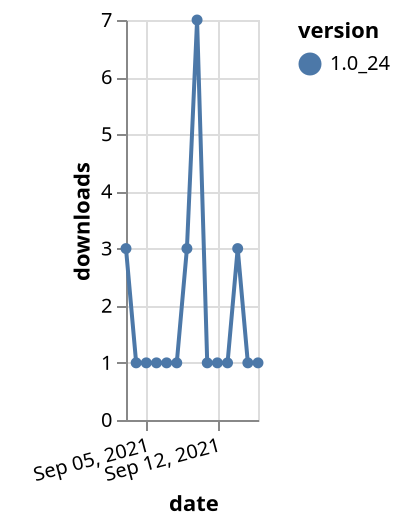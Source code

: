 {"$schema": "https://vega.github.io/schema/vega-lite/v5.json", "description": "A simple bar chart with embedded data.", "data": {"values": [{"date": "2021-09-03", "total": 553, "delta": 3, "version": "1.0_24"}, {"date": "2021-09-04", "total": 554, "delta": 1, "version": "1.0_24"}, {"date": "2021-09-05", "total": 555, "delta": 1, "version": "1.0_24"}, {"date": "2021-09-06", "total": 556, "delta": 1, "version": "1.0_24"}, {"date": "2021-09-07", "total": 557, "delta": 1, "version": "1.0_24"}, {"date": "2021-09-08", "total": 558, "delta": 1, "version": "1.0_24"}, {"date": "2021-09-09", "total": 561, "delta": 3, "version": "1.0_24"}, {"date": "2021-09-10", "total": 568, "delta": 7, "version": "1.0_24"}, {"date": "2021-09-11", "total": 569, "delta": 1, "version": "1.0_24"}, {"date": "2021-09-12", "total": 570, "delta": 1, "version": "1.0_24"}, {"date": "2021-09-13", "total": 571, "delta": 1, "version": "1.0_24"}, {"date": "2021-09-14", "total": 574, "delta": 3, "version": "1.0_24"}, {"date": "2021-09-15", "total": 575, "delta": 1, "version": "1.0_24"}, {"date": "2021-09-16", "total": 576, "delta": 1, "version": "1.0_24"}]}, "width": "container", "mark": {"type": "line", "point": {"filled": true}}, "encoding": {"x": {"field": "date", "type": "temporal", "timeUnit": "yearmonthdate", "title": "date", "axis": {"labelAngle": -15}}, "y": {"field": "delta", "type": "quantitative", "title": "downloads"}, "color": {"field": "version", "type": "nominal"}, "tooltip": {"field": "delta"}}}